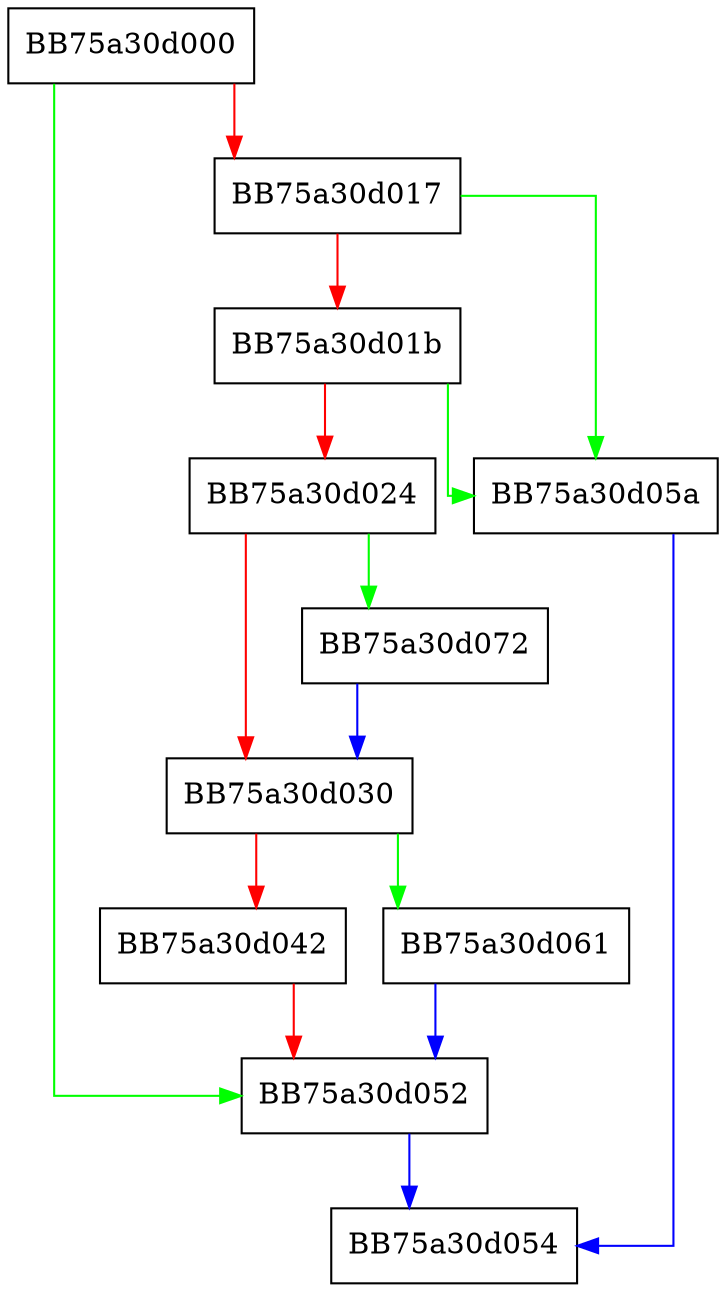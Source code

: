 digraph SSLCertNdatCallback {
  node [shape="box"];
  graph [splines=ortho];
  BB75a30d000 -> BB75a30d052 [color="green"];
  BB75a30d000 -> BB75a30d017 [color="red"];
  BB75a30d017 -> BB75a30d05a [color="green"];
  BB75a30d017 -> BB75a30d01b [color="red"];
  BB75a30d01b -> BB75a30d05a [color="green"];
  BB75a30d01b -> BB75a30d024 [color="red"];
  BB75a30d024 -> BB75a30d072 [color="green"];
  BB75a30d024 -> BB75a30d030 [color="red"];
  BB75a30d030 -> BB75a30d061 [color="green"];
  BB75a30d030 -> BB75a30d042 [color="red"];
  BB75a30d042 -> BB75a30d052 [color="red"];
  BB75a30d052 -> BB75a30d054 [color="blue"];
  BB75a30d05a -> BB75a30d054 [color="blue"];
  BB75a30d061 -> BB75a30d052 [color="blue"];
  BB75a30d072 -> BB75a30d030 [color="blue"];
}